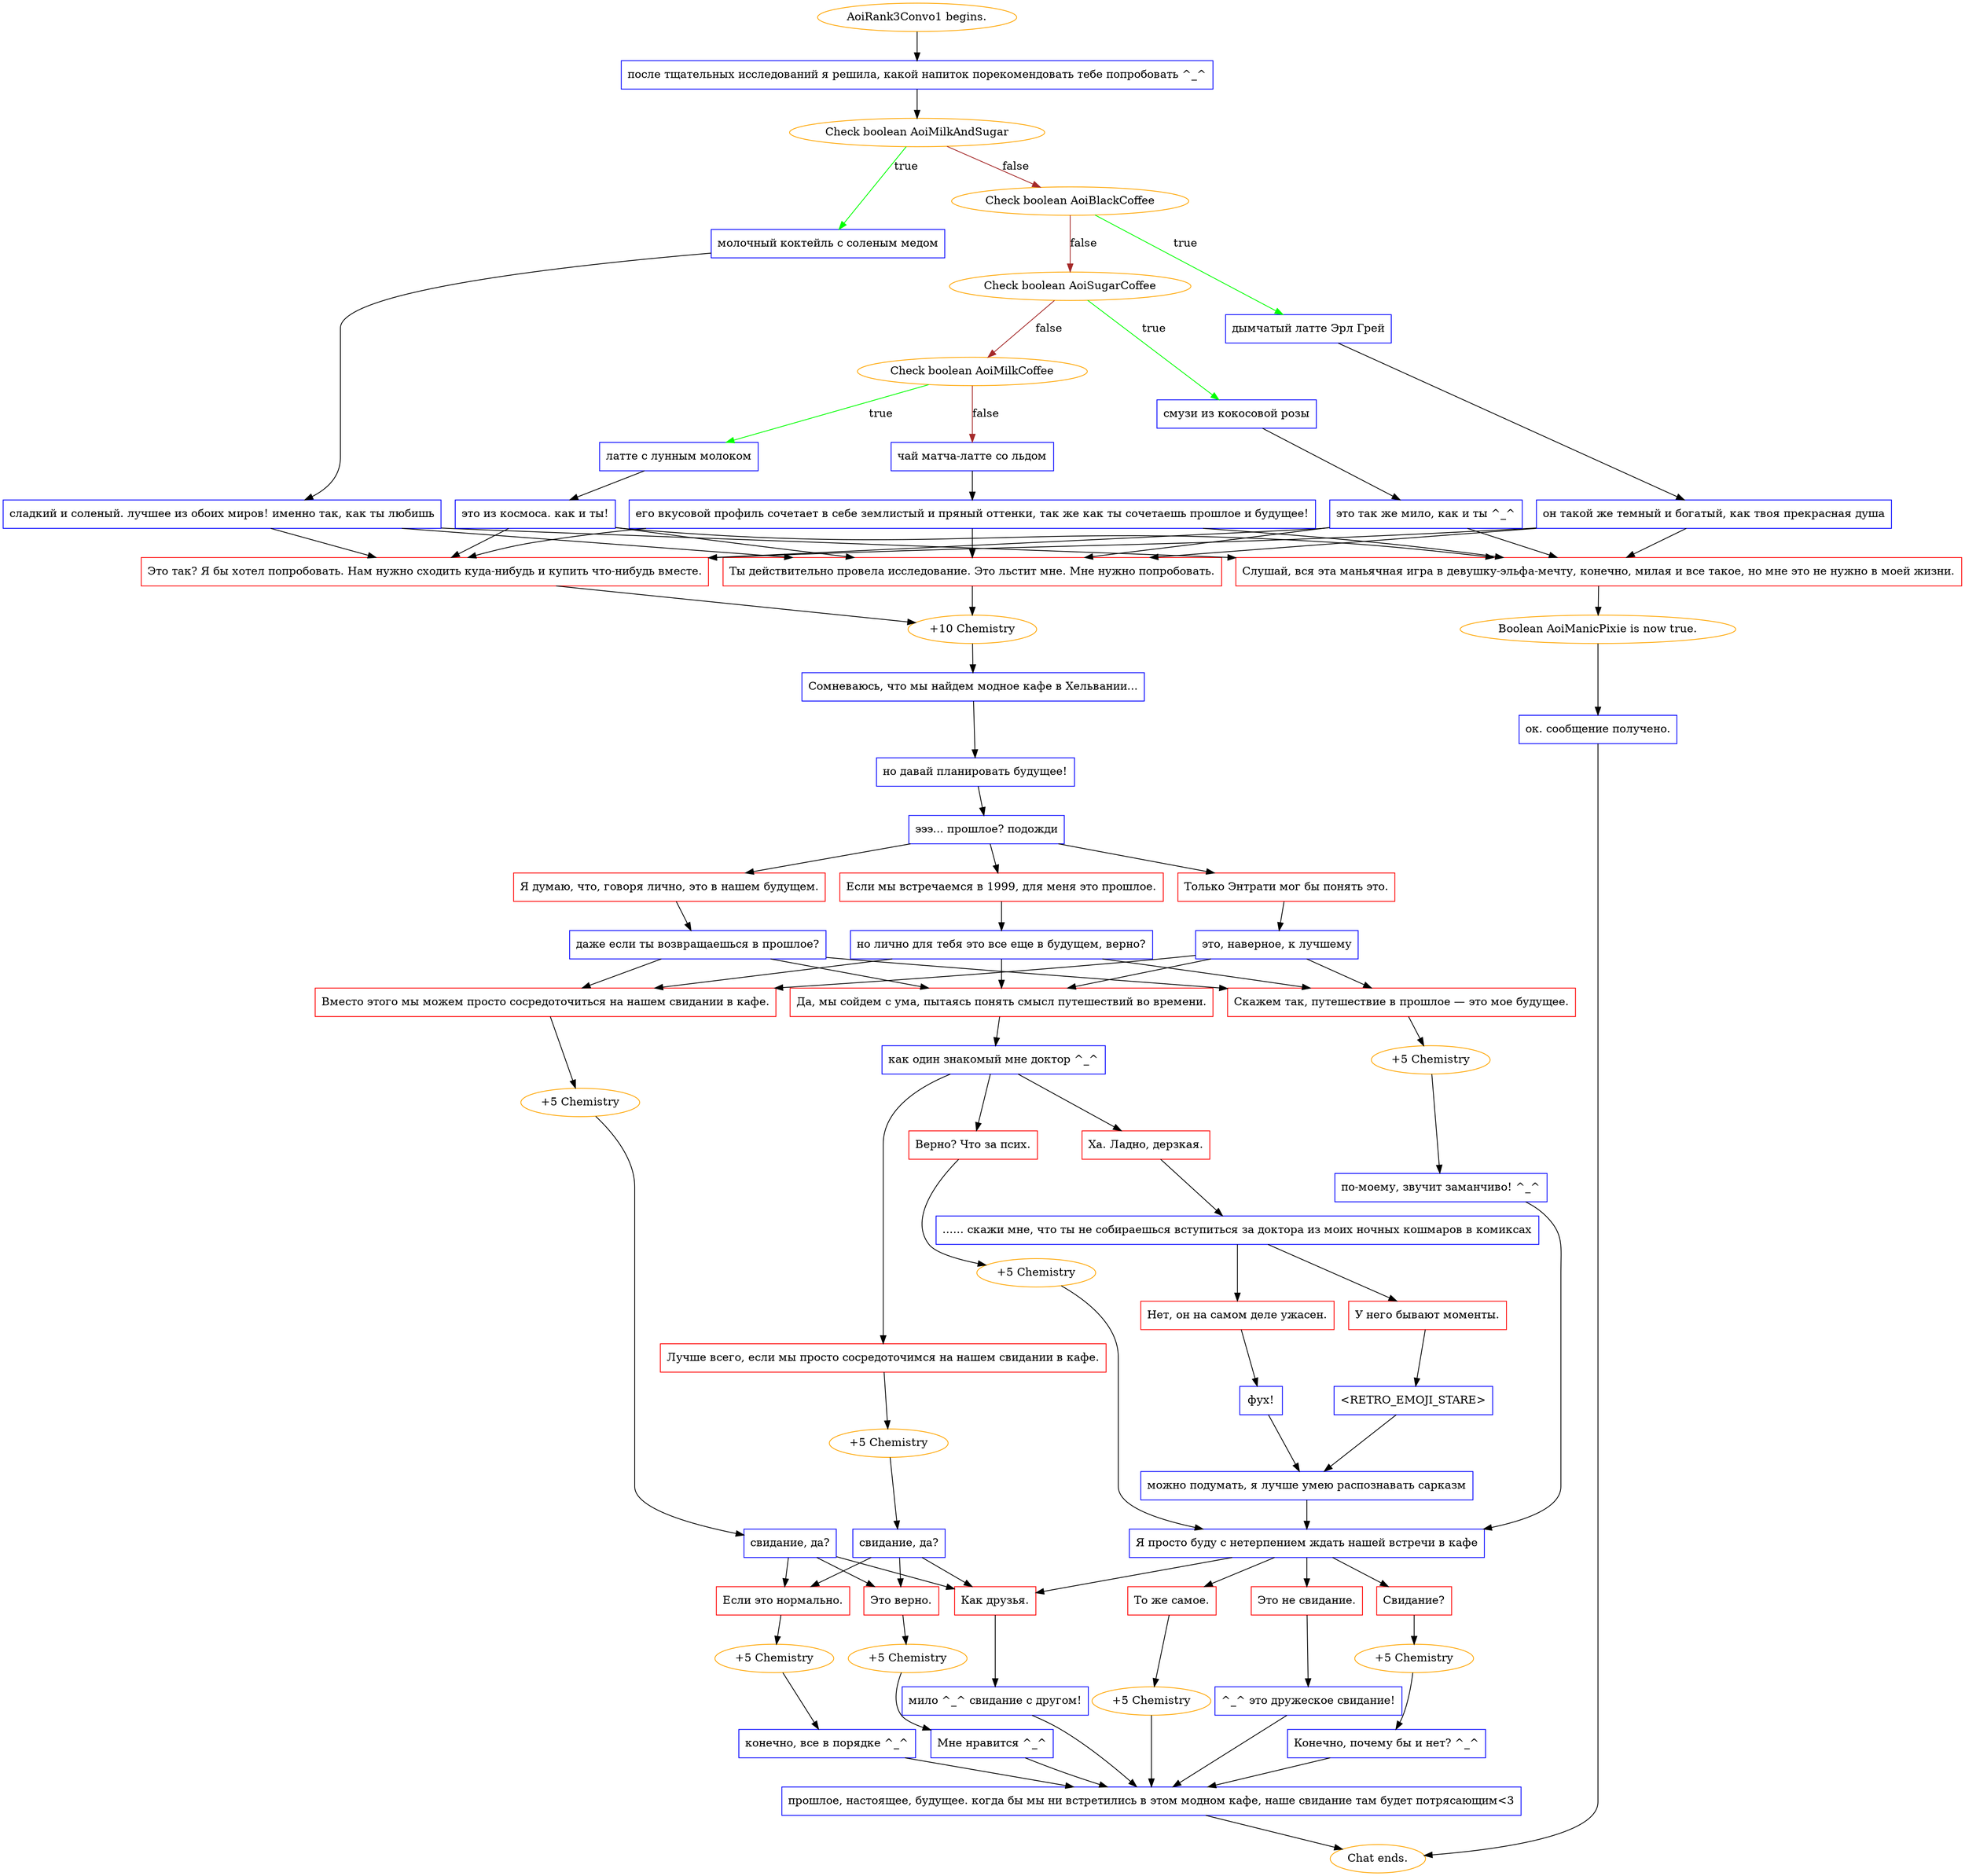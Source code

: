 digraph {
	"AoiRank3Convo1 begins." [color=orange];
		"AoiRank3Convo1 begins." -> j1426368741;
	j1426368741 [label="после тщательных исследований я решила, какой напиток порекомендовать тебе попробовать ^_^",shape=box,color=blue];
		j1426368741 -> j2832275836;
	j2832275836 [label="Check boolean AoiMilkAndSugar",color=orange];
		j2832275836 -> j3622287486 [label=true,color=green];
		j2832275836 -> j2244232038 [label=false,color=brown];
	j3622287486 [label="молочный коктейль с соленым медом",shape=box,color=blue];
		j3622287486 -> j592382418;
	j2244232038 [label="Check boolean AoiBlackCoffee",color=orange];
		j2244232038 -> j897589198 [label=true,color=green];
		j2244232038 -> j358257648 [label=false,color=brown];
	j592382418 [label="сладкий и соленый. лучшее из обоих миров! именно так, как ты любишь",shape=box,color=blue];
		j592382418 -> j4243843574;
		j592382418 -> j312613310;
		j592382418 -> j1471917896;
	j897589198 [label="дымчатый латте Эрл Грей",shape=box,color=blue];
		j897589198 -> j520581385;
	j358257648 [label="Check boolean AoiSugarCoffee",color=orange];
		j358257648 -> j144540146 [label=true,color=green];
		j358257648 -> j443038053 [label=false,color=brown];
	j4243843574 [label="Ты действительно провела исследование. Это льстит мне. Мне нужно попробовать.",shape=box,color=red];
		j4243843574 -> j2043533022;
	j312613310 [label="Это так? Я бы хотел попробовать. Нам нужно сходить куда-нибудь и купить что-нибудь вместе.",shape=box,color=red];
		j312613310 -> j2043533022;
	j1471917896 [label="Слушай, вся эта маньячная игра в девушку-эльфа-мечту, конечно, милая и все такое, но мне это не нужно в моей жизни.",shape=box,color=red];
		j1471917896 -> j3279446924;
	j520581385 [label="он такой же темный и богатый, как твоя прекрасная душа",shape=box,color=blue];
		j520581385 -> j4243843574;
		j520581385 -> j312613310;
		j520581385 -> j1471917896;
	j144540146 [label="смузи из кокосовой розы",shape=box,color=blue];
		j144540146 -> j3324946549;
	j443038053 [label="Check boolean AoiMilkCoffee",color=orange];
		j443038053 -> j2701256248 [label=true,color=green];
		j443038053 -> j2677348194 [label=false,color=brown];
	j2043533022 [label="+10 Chemistry",color=orange];
		j2043533022 -> j365961066;
	j3279446924 [label="Boolean AoiManicPixie is now true.",color=orange];
		j3279446924 -> j1410323855;
	j3324946549 [label="это так же мило, как и ты ^_^",shape=box,color=blue];
		j3324946549 -> j4243843574;
		j3324946549 -> j312613310;
		j3324946549 -> j1471917896;
	j2701256248 [label="латте с лунным молоком",shape=box,color=blue];
		j2701256248 -> j1150808438;
	j2677348194 [label="чай матча-латте со льдом",shape=box,color=blue];
		j2677348194 -> j3025797078;
	j365961066 [label="Сомневаюсь, что мы найдем модное кафе в Хельвании...",shape=box,color=blue];
		j365961066 -> j870409438;
	j1410323855 [label="ок. сообщение получено.",shape=box,color=blue];
		j1410323855 -> "Chat ends.";
	j1150808438 [label="это из космоса. как и ты!",shape=box,color=blue];
		j1150808438 -> j4243843574;
		j1150808438 -> j312613310;
		j1150808438 -> j1471917896;
	j3025797078 [label="его вкусовой профиль сочетает в себе землистый и пряный оттенки, так же как ты сочетаешь прошлое и будущее!",shape=box,color=blue];
		j3025797078 -> j4243843574;
		j3025797078 -> j312613310;
		j3025797078 -> j1471917896;
	j870409438 [label="но давай планировать будущее!",shape=box,color=blue];
		j870409438 -> j3360206916;
	"Chat ends." [color=orange];
	j3360206916 [label="эээ... прошлое? подожди",shape=box,color=blue];
		j3360206916 -> j142966389;
		j3360206916 -> j885752686;
		j3360206916 -> j3372722268;
	j142966389 [label="Если мы встречаемся в 1999, для меня это прошлое.",shape=box,color=red];
		j142966389 -> j3407164724;
	j885752686 [label="Я думаю, что, говоря лично, это в нашем будущем.",shape=box,color=red];
		j885752686 -> j1266697681;
	j3372722268 [label="Только Энтрати мог бы понять это.",shape=box,color=red];
		j3372722268 -> j855179888;
	j3407164724 [label="но лично для тебя это все еще в будущем, верно?",shape=box,color=blue];
		j3407164724 -> j1209502711;
		j3407164724 -> j1643856088;
		j3407164724 -> j866043801;
	j1266697681 [label="даже если ты возвращаешься в прошлое?",shape=box,color=blue];
		j1266697681 -> j1209502711;
		j1266697681 -> j1643856088;
		j1266697681 -> j866043801;
	j855179888 [label="это, наверное, к лучшему",shape=box,color=blue];
		j855179888 -> j1209502711;
		j855179888 -> j1643856088;
		j855179888 -> j866043801;
	j1209502711 [label="Да, мы сойдем с ума, пытаясь понять смысл путешествий во времени.",shape=box,color=red];
		j1209502711 -> j3544151688;
	j1643856088 [label="Скажем так, путешествие в прошлое — это мое будущее.",shape=box,color=red];
		j1643856088 -> j3600855859;
	j866043801 [label="Вместо этого мы можем просто сосредоточиться на нашем свидании в кафе.",shape=box,color=red];
		j866043801 -> j1709065811;
	j3544151688 [label="как один знакомый мне доктор ^_^",shape=box,color=blue];
		j3544151688 -> j180102344;
		j3544151688 -> j4084170061;
		j3544151688 -> j660741508;
	j3600855859 [label="+5 Chemistry",color=orange];
		j3600855859 -> j3043019477;
	j1709065811 [label="+5 Chemistry",color=orange];
		j1709065811 -> j14413628;
	j180102344 [label="Лучше всего, если мы просто сосредоточимся на нашем свидании в кафе.",shape=box,color=red];
		j180102344 -> j3640903768;
	j4084170061 [label="Ха. Ладно, дерзкая.",shape=box,color=red];
		j4084170061 -> j2759107489;
	j660741508 [label="Верно? Что за псих.",shape=box,color=red];
		j660741508 -> j917484510;
	j3043019477 [label="по-моему, звучит заманчиво! ^_^",shape=box,color=blue];
		j3043019477 -> j211805472;
	j14413628 [label="свидание, да?",shape=box,color=blue];
		j14413628 -> j2930251904;
		j14413628 -> j1709371360;
		j14413628 -> j2494615979;
	j3640903768 [label="+5 Chemistry",color=orange];
		j3640903768 -> j2811207393;
	j2759107489 [label="...... скажи мне, что ты не собираешься вступиться за доктора из моих ночных кошмаров в комиксах",shape=box,color=blue];
		j2759107489 -> j2276267284;
		j2759107489 -> j3857356699;
	j917484510 [label="+5 Chemistry",color=orange];
		j917484510 -> j211805472;
	j211805472 [label="Я просто буду с нетерпением ждать нашей встречи в кафе",shape=box,color=blue];
		j211805472 -> j1858311276;
		j211805472 -> j2922651541;
		j211805472 -> j3814433990;
		j211805472 -> j1709371360;
	j2930251904 [label="Это верно.",shape=box,color=red];
		j2930251904 -> j826763293;
	j1709371360 [label="Как друзья.",shape=box,color=red];
		j1709371360 -> j2995413183;
	j2494615979 [label="Если это нормально.",shape=box,color=red];
		j2494615979 -> j309706897;
	j2811207393 [label="свидание, да?",shape=box,color=blue];
		j2811207393 -> j2930251904;
		j2811207393 -> j1709371360;
		j2811207393 -> j2494615979;
	j2276267284 [label="У него бывают моменты.",shape=box,color=red];
		j2276267284 -> j99920116;
	j3857356699 [label="Нет, он на самом деле ужасен.",shape=box,color=red];
		j3857356699 -> j3723578733;
	j1858311276 [label="То же самое.",shape=box,color=red];
		j1858311276 -> j3377700579;
	j2922651541 [label="Свидание?",shape=box,color=red];
		j2922651541 -> j1256632445;
	j3814433990 [label="Это не свидание.",shape=box,color=red];
		j3814433990 -> j1328978489;
	j826763293 [label="+5 Chemistry",color=orange];
		j826763293 -> j1913280133;
	j2995413183 [label="мило ^_^ свидание с другом!",shape=box,color=blue];
		j2995413183 -> j93264297;
	j309706897 [label="+5 Chemistry",color=orange];
		j309706897 -> j2776701577;
	j99920116 [label="<RETRO_EMOJI_STARE>",shape=box,color=blue];
		j99920116 -> j2863099387;
	j3723578733 [label="фух!",shape=box,color=blue];
		j3723578733 -> j2863099387;
	j3377700579 [label="+5 Chemistry",color=orange];
		j3377700579 -> j93264297;
	j1256632445 [label="+5 Chemistry",color=orange];
		j1256632445 -> j84238785;
	j1328978489 [label="^_^ это дружеское свидание!",shape=box,color=blue];
		j1328978489 -> j93264297;
	j1913280133 [label="Мне нравится ^_^",shape=box,color=blue];
		j1913280133 -> j93264297;
	j93264297 [label="прошлое, настоящее, будущее. когда бы мы ни встретились в этом модном кафе, наше свидание там будет потрясающим<3",shape=box,color=blue];
		j93264297 -> "Chat ends.";
	j2776701577 [label="конечно, все в порядке ^_^",shape=box,color=blue];
		j2776701577 -> j93264297;
	j2863099387 [label="можно подумать, я лучше умею распознавать сарказм",shape=box,color=blue];
		j2863099387 -> j211805472;
	j84238785 [label="Конечно, почему бы и нет? ^_^",shape=box,color=blue];
		j84238785 -> j93264297;
}